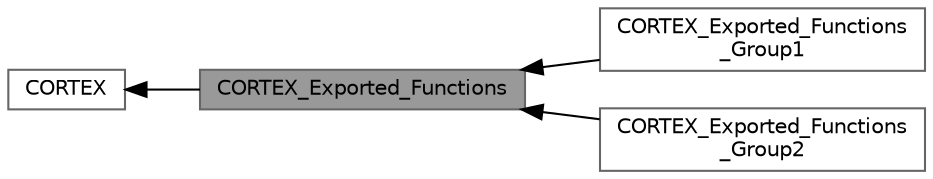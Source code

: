 digraph "CORTEX_Exported_Functions"
{
 // LATEX_PDF_SIZE
  bgcolor="transparent";
  edge [fontname=Helvetica,fontsize=10,labelfontname=Helvetica,labelfontsize=10];
  node [fontname=Helvetica,fontsize=10,shape=box,height=0.2,width=0.4];
  rankdir=LR;
  Node2 [id="Node000002",label="CORTEX",height=0.2,width=0.4,color="grey40", fillcolor="white", style="filled",URL="$group__CORTEX.html",tooltip="CORTEX HAL module driver."];
  Node1 [id="Node000001",label="CORTEX_Exported_Functions",height=0.2,width=0.4,color="gray40", fillcolor="grey60", style="filled", fontcolor="black",tooltip=" "];
  Node3 [id="Node000003",label="CORTEX_Exported_Functions\l_Group1",height=0.2,width=0.4,color="grey40", fillcolor="white", style="filled",URL="$group__CORTEX__Exported__Functions__Group1.html",tooltip=" "];
  Node4 [id="Node000004",label="CORTEX_Exported_Functions\l_Group2",height=0.2,width=0.4,color="grey40", fillcolor="white", style="filled",URL="$group__CORTEX__Exported__Functions__Group2.html",tooltip=" "];
  Node2->Node1 [shape=plaintext, dir="back", style="solid"];
  Node1->Node3 [shape=plaintext, dir="back", style="solid"];
  Node1->Node4 [shape=plaintext, dir="back", style="solid"];
}
